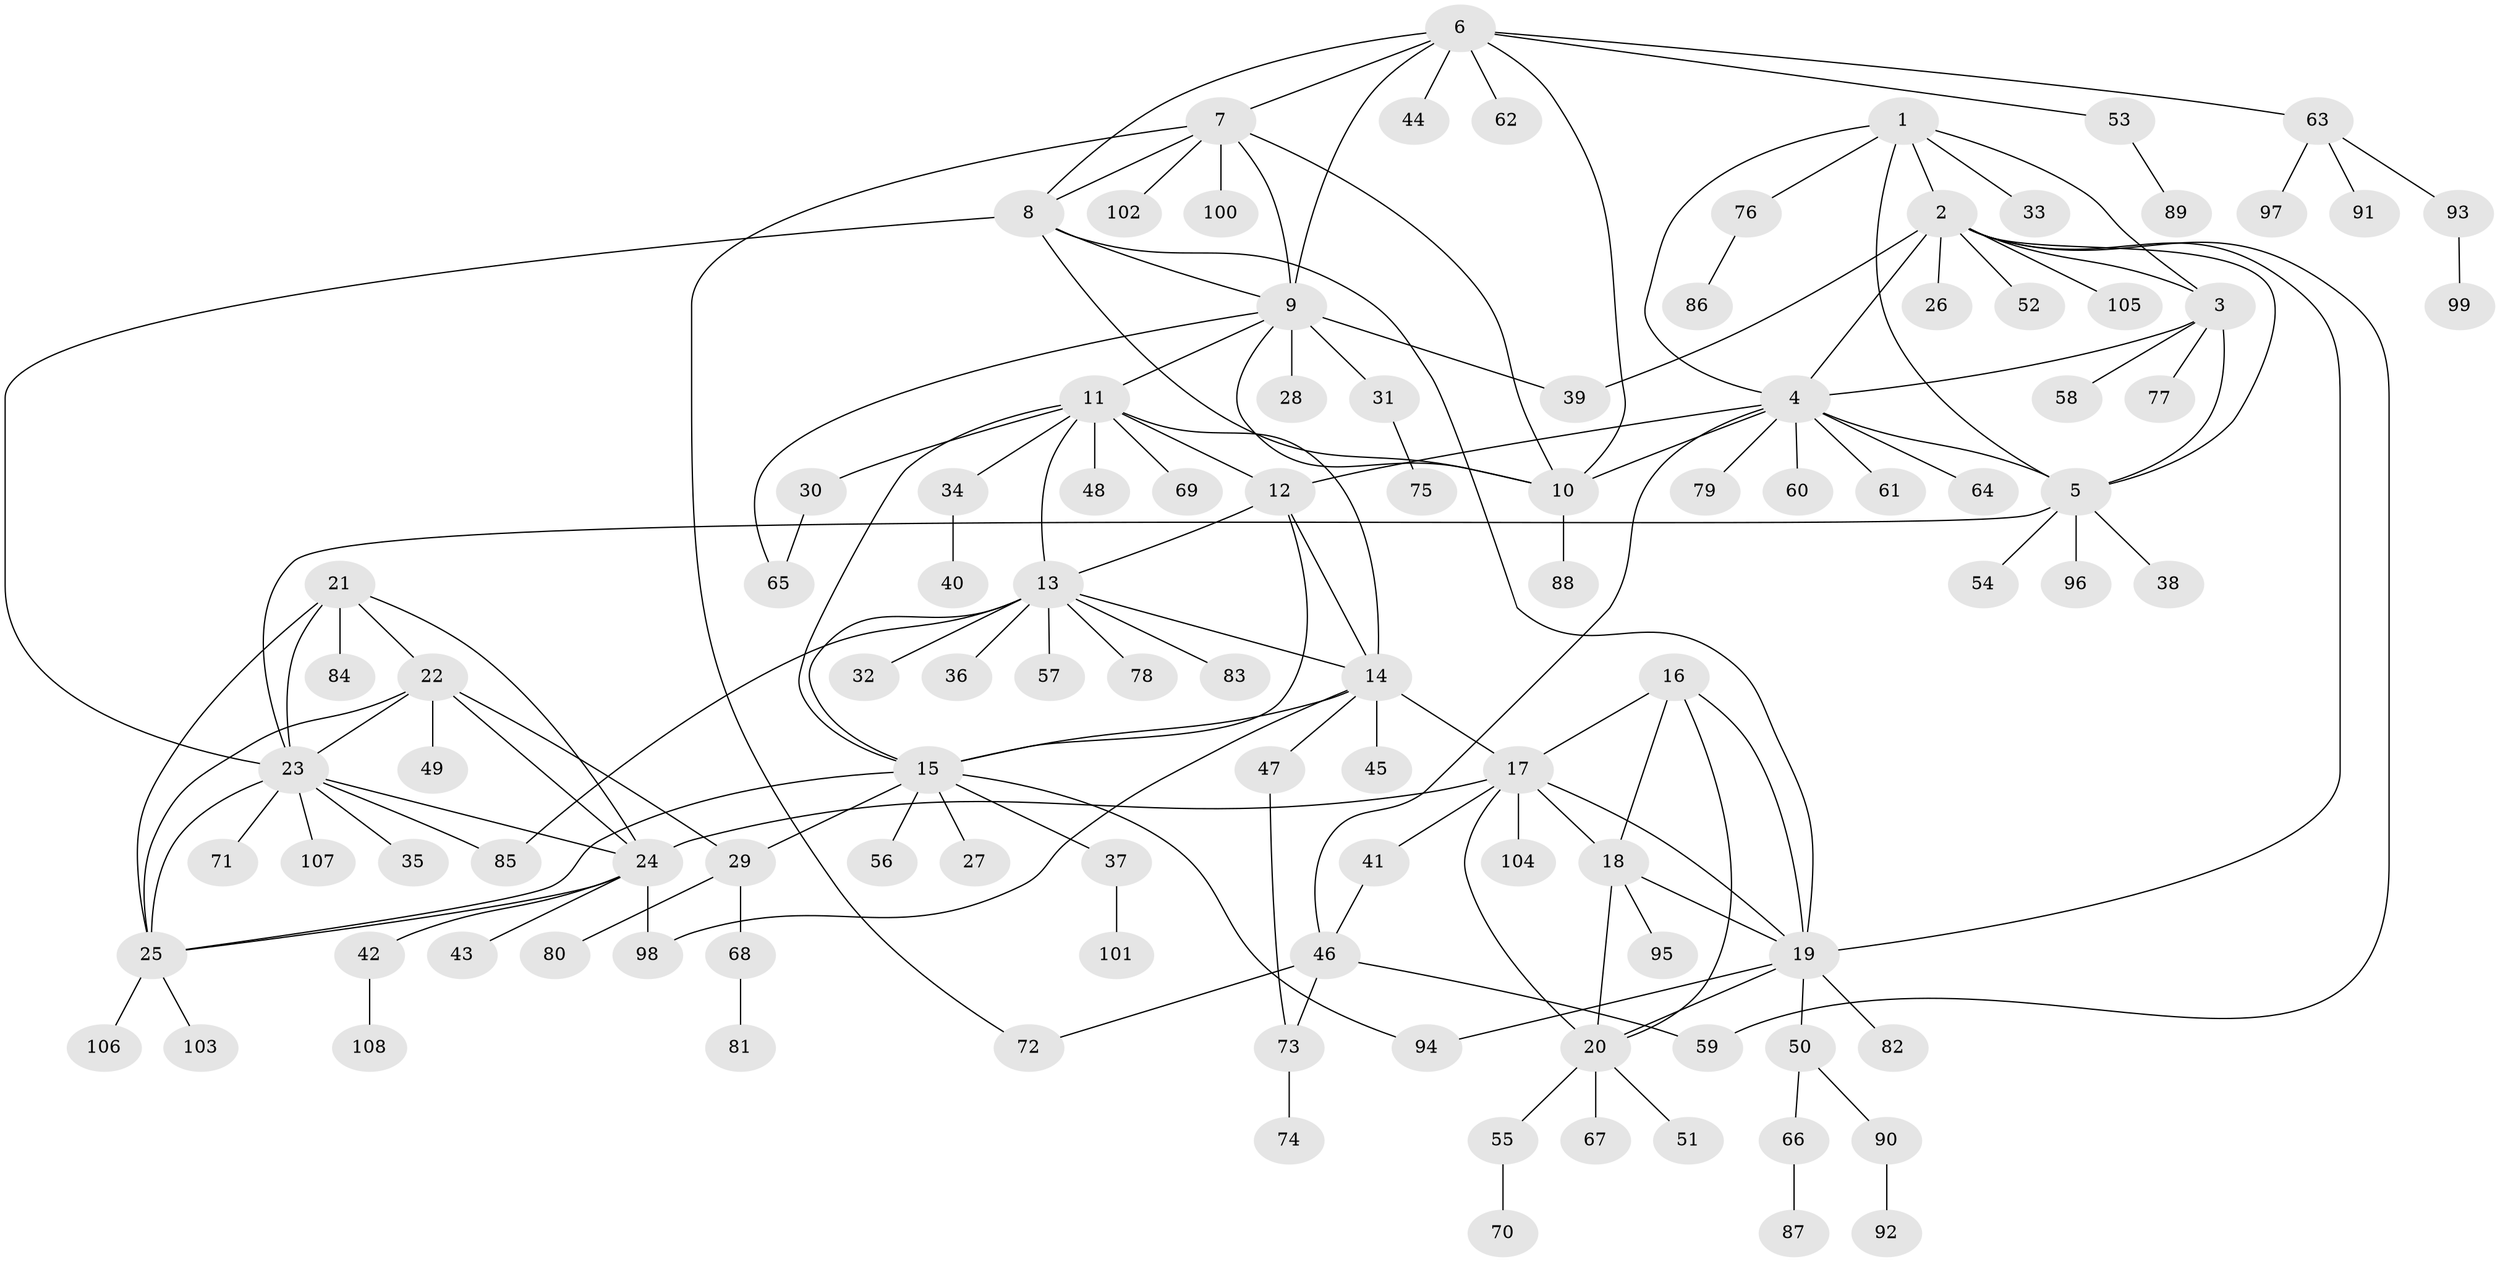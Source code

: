 // coarse degree distribution, {5: 0.04, 9: 0.02666666666666667, 6: 0.05333333333333334, 10: 0.02666666666666667, 7: 0.05333333333333334, 4: 0.04, 8: 0.04, 3: 0.013333333333333334, 1: 0.5866666666666667, 2: 0.12}
// Generated by graph-tools (version 1.1) at 2025/19/03/04/25 18:19:44]
// undirected, 108 vertices, 153 edges
graph export_dot {
graph [start="1"]
  node [color=gray90,style=filled];
  1;
  2;
  3;
  4;
  5;
  6;
  7;
  8;
  9;
  10;
  11;
  12;
  13;
  14;
  15;
  16;
  17;
  18;
  19;
  20;
  21;
  22;
  23;
  24;
  25;
  26;
  27;
  28;
  29;
  30;
  31;
  32;
  33;
  34;
  35;
  36;
  37;
  38;
  39;
  40;
  41;
  42;
  43;
  44;
  45;
  46;
  47;
  48;
  49;
  50;
  51;
  52;
  53;
  54;
  55;
  56;
  57;
  58;
  59;
  60;
  61;
  62;
  63;
  64;
  65;
  66;
  67;
  68;
  69;
  70;
  71;
  72;
  73;
  74;
  75;
  76;
  77;
  78;
  79;
  80;
  81;
  82;
  83;
  84;
  85;
  86;
  87;
  88;
  89;
  90;
  91;
  92;
  93;
  94;
  95;
  96;
  97;
  98;
  99;
  100;
  101;
  102;
  103;
  104;
  105;
  106;
  107;
  108;
  1 -- 2;
  1 -- 3;
  1 -- 4;
  1 -- 5;
  1 -- 33;
  1 -- 76;
  2 -- 3;
  2 -- 4;
  2 -- 5;
  2 -- 19;
  2 -- 26;
  2 -- 39;
  2 -- 52;
  2 -- 59;
  2 -- 105;
  3 -- 4;
  3 -- 5;
  3 -- 58;
  3 -- 77;
  4 -- 5;
  4 -- 10;
  4 -- 12;
  4 -- 46;
  4 -- 60;
  4 -- 61;
  4 -- 64;
  4 -- 79;
  5 -- 23;
  5 -- 38;
  5 -- 54;
  5 -- 96;
  6 -- 7;
  6 -- 8;
  6 -- 9;
  6 -- 10;
  6 -- 44;
  6 -- 53;
  6 -- 62;
  6 -- 63;
  7 -- 8;
  7 -- 9;
  7 -- 10;
  7 -- 72;
  7 -- 100;
  7 -- 102;
  8 -- 9;
  8 -- 10;
  8 -- 19;
  8 -- 23;
  9 -- 10;
  9 -- 11;
  9 -- 28;
  9 -- 31;
  9 -- 39;
  9 -- 65;
  10 -- 88;
  11 -- 12;
  11 -- 13;
  11 -- 14;
  11 -- 15;
  11 -- 30;
  11 -- 34;
  11 -- 48;
  11 -- 69;
  12 -- 13;
  12 -- 14;
  12 -- 15;
  13 -- 14;
  13 -- 15;
  13 -- 32;
  13 -- 36;
  13 -- 57;
  13 -- 78;
  13 -- 83;
  13 -- 85;
  14 -- 15;
  14 -- 17;
  14 -- 45;
  14 -- 47;
  14 -- 98;
  15 -- 25;
  15 -- 27;
  15 -- 29;
  15 -- 37;
  15 -- 56;
  15 -- 94;
  16 -- 17;
  16 -- 18;
  16 -- 19;
  16 -- 20;
  17 -- 18;
  17 -- 19;
  17 -- 20;
  17 -- 24;
  17 -- 41;
  17 -- 104;
  18 -- 19;
  18 -- 20;
  18 -- 95;
  19 -- 20;
  19 -- 50;
  19 -- 82;
  19 -- 94;
  20 -- 51;
  20 -- 55;
  20 -- 67;
  21 -- 22;
  21 -- 23;
  21 -- 24;
  21 -- 25;
  21 -- 84;
  22 -- 23;
  22 -- 24;
  22 -- 25;
  22 -- 29;
  22 -- 49;
  23 -- 24;
  23 -- 25;
  23 -- 35;
  23 -- 71;
  23 -- 85;
  23 -- 107;
  24 -- 25;
  24 -- 42;
  24 -- 43;
  24 -- 98;
  25 -- 103;
  25 -- 106;
  29 -- 68;
  29 -- 80;
  30 -- 65;
  31 -- 75;
  34 -- 40;
  37 -- 101;
  41 -- 46;
  42 -- 108;
  46 -- 59;
  46 -- 72;
  46 -- 73;
  47 -- 73;
  50 -- 66;
  50 -- 90;
  53 -- 89;
  55 -- 70;
  63 -- 91;
  63 -- 93;
  63 -- 97;
  66 -- 87;
  68 -- 81;
  73 -- 74;
  76 -- 86;
  90 -- 92;
  93 -- 99;
}
